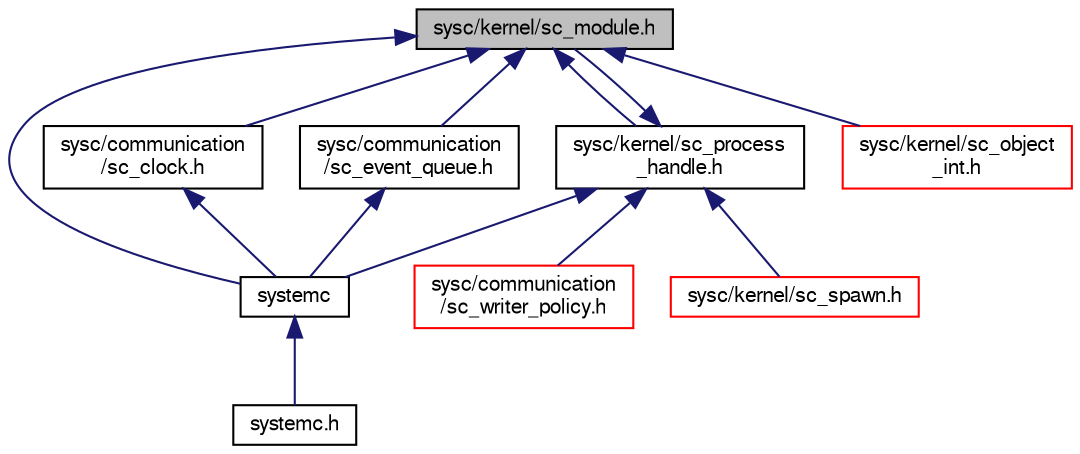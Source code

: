 digraph "sysc/kernel/sc_module.h"
{
  edge [fontname="FreeSans",fontsize="10",labelfontname="FreeSans",labelfontsize="10"];
  node [fontname="FreeSans",fontsize="10",shape=record];
  Node52 [label="sysc/kernel/sc_module.h",height=0.2,width=0.4,color="black", fillcolor="grey75", style="filled", fontcolor="black"];
  Node52 -> Node53 [dir="back",color="midnightblue",fontsize="10",style="solid",fontname="FreeSans"];
  Node53 [label="systemc",height=0.2,width=0.4,color="black", fillcolor="white", style="filled",URL="$a00401.html"];
  Node53 -> Node54 [dir="back",color="midnightblue",fontsize="10",style="solid",fontname="FreeSans"];
  Node54 [label="systemc.h",height=0.2,width=0.4,color="black", fillcolor="white", style="filled",URL="$a00404.html"];
  Node52 -> Node55 [dir="back",color="midnightblue",fontsize="10",style="solid",fontname="FreeSans"];
  Node55 [label="sysc/kernel/sc_process\l_handle.h",height=0.2,width=0.4,color="black", fillcolor="white", style="filled",URL="$a00296.html"];
  Node55 -> Node52 [dir="back",color="midnightblue",fontsize="10",style="solid",fontname="FreeSans"];
  Node55 -> Node53 [dir="back",color="midnightblue",fontsize="10",style="solid",fontname="FreeSans"];
  Node55 -> Node56 [dir="back",color="midnightblue",fontsize="10",style="solid",fontname="FreeSans"];
  Node56 [label="sysc/communication\l/sc_writer_policy.h",height=0.2,width=0.4,color="red", fillcolor="white", style="filled",URL="$a00080.html"];
  Node55 -> Node77 [dir="back",color="midnightblue",fontsize="10",style="solid",fontname="FreeSans"];
  Node77 [label="sysc/kernel/sc_spawn.h",height=0.2,width=0.4,color="red", fillcolor="white", style="filled",URL="$a00317.html"];
  Node52 -> Node62 [dir="back",color="midnightblue",fontsize="10",style="solid",fontname="FreeSans"];
  Node62 [label="sysc/communication\l/sc_clock.h",height=0.2,width=0.4,color="black", fillcolor="white", style="filled",URL="$a00005.html"];
  Node62 -> Node53 [dir="back",color="midnightblue",fontsize="10",style="solid",fontname="FreeSans"];
  Node52 -> Node80 [dir="back",color="midnightblue",fontsize="10",style="solid",fontname="FreeSans"];
  Node80 [label="sysc/communication\l/sc_event_queue.h",height=0.2,width=0.4,color="black", fillcolor="white", style="filled",URL="$a00017.html"];
  Node80 -> Node53 [dir="back",color="midnightblue",fontsize="10",style="solid",fontname="FreeSans"];
  Node52 -> Node75 [dir="back",color="midnightblue",fontsize="10",style="solid",fontname="FreeSans"];
  Node75 [label="sysc/kernel/sc_object\l_int.h",height=0.2,width=0.4,color="red", fillcolor="white", style="filled",URL="$a00284.html"];
}
